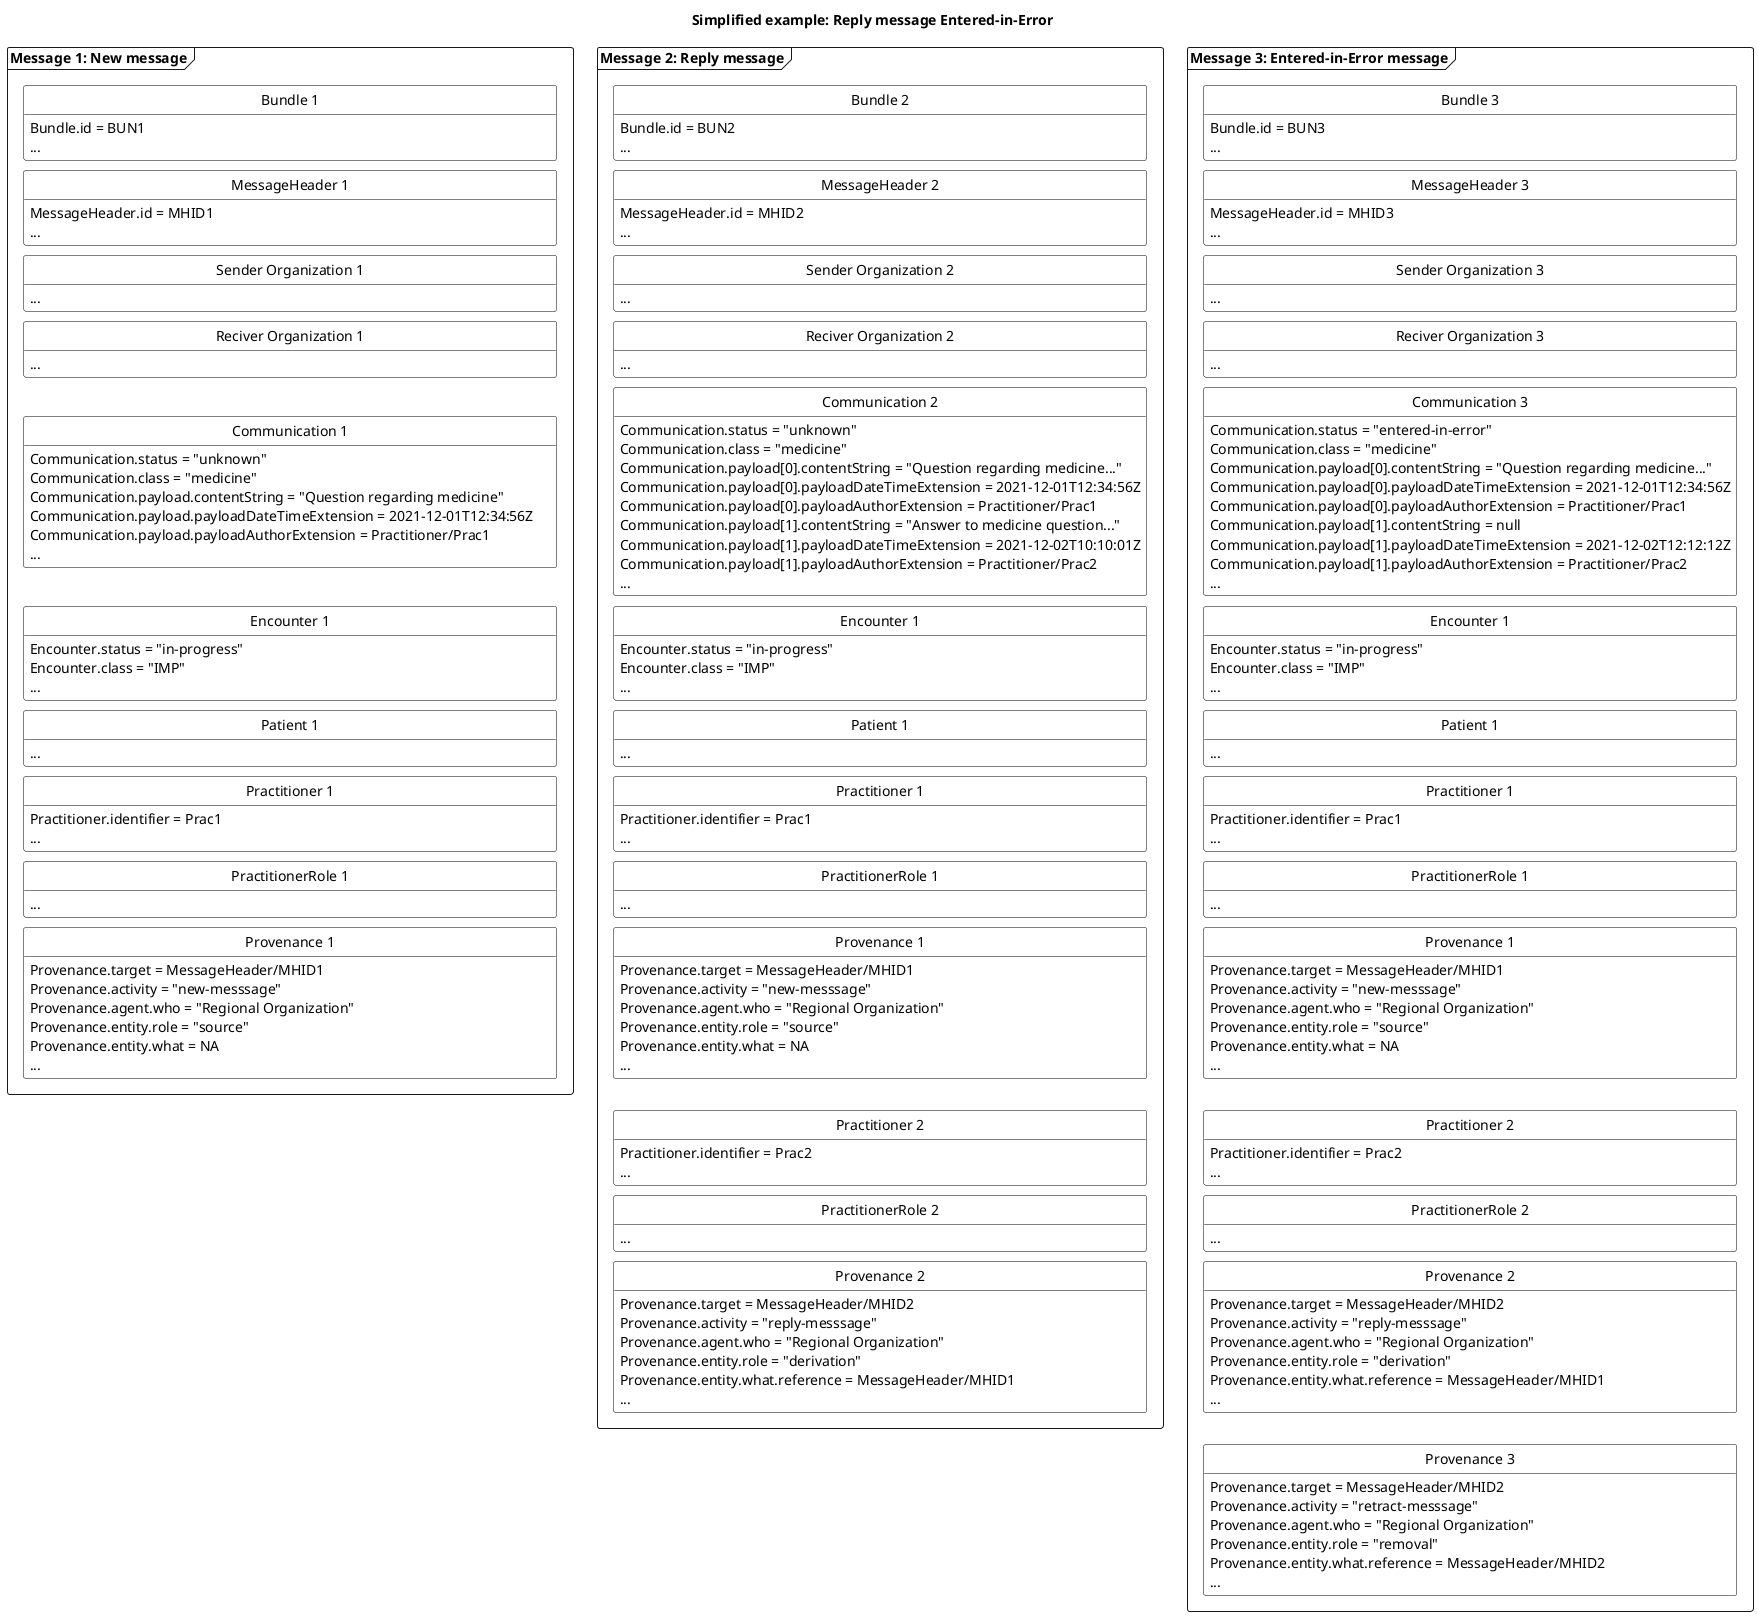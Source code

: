 @startuml CCReplyMessageEnteredInError

'layout
skinparam class {
    BackgroundColor White
    BorderColor Black
    ArrowColor Black
  }
hide circle
hide empty members
skinparam SameClassWidth true
skinparam Ranksep 10


'title
title Simplified example: Reply message Entered-in-Error

'Message 1: New message
package "Message 1: New message" as new <<Frame>>{
    class "Bundle 1" as newB {
        Bundle.id = BUN1
        ...
    }
    class "MessageHeader 1" as newMH{
        MessageHeader.id = MHID1
        ...
    }
    class "Sender Organization 1" as newSOrg{
        ...
    }
    class "Reciver Organization 1" as newROrg{
        ...
    }
    class "Communication 1" as newCom{
        Communication.status = "unknown"
        Communication.class = "medicine"
        Communication.payload.contentString = "Question regarding medicine"
        Communication.payload.payloadDateTimeExtension = 2021-12-01T12:34:56Z
        Communication.payload.payloadAuthorExtension = Practitioner/Prac1
        ...
    }
    class "Encounter 1" as newENC{
        Encounter.status = "in-progress"
        Encounter.class = "IMP"
        ...
    }
    class "Patient 1" as newPT{
        ...
    }
    class "Practitioner 1" as newPrac{
        Practitioner.identifier = Prac1
        ...
    }
    class "PractitionerRole 1" as newPracR{
        ...
    }
    class "Provenance 1" as newPRO{
        Provenance.target = MessageHeader/MHID1
        Provenance.activity = "new-messsage"
        Provenance.agent.who = "Regional Organization"
        Provenance.entity.role = "source"
        Provenance.entity.what = NA
        ...
    }

newB -[hidden]- newMH
newMH -[hidden]- newSOrg
newSOrg-[hidden]-newROrg
newROrg-[hidden]-newCom
newCom -[hidden]- newENC
newENC-[hidden]-newPT
newPT-[hidden]-newPrac
newPrac-[hidden]-newPracR
newPracR-[hidden]-newPRO



}

'Message 2: reply inpatient
package "Message 2: Reply message" as reply <<Frame>>{
    class "Bundle 2" as replyB {
        Bundle.id = BUN2
        ...
    }
    class "MessageHeader 2" as replyMH{
        MessageHeader.id = MHID2
        ...
    }
    class "Sender Organization 2" as replySOrg{
        ...
    }
    class "Reciver Organization 2" as replyROrg{
        ...
    }
    class "Communication 2" as newreplyCom{
        Communication.status = "unknown"
        Communication.class = "medicine"
        Communication.payload[0].contentString = "Question regarding medicine..."
        Communication.payload[0].payloadDateTimeExtension = 2021-12-01T12:34:56Z
        Communication.payload[0].payloadAuthorExtension = Practitioner/Prac1
        Communication.payload[1].contentString = "Answer to medicine question..."
        Communication.payload[1].payloadDateTimeExtension = 2021-12-02T10:10:01Z
        Communication.payload[1].payloadAuthorExtension = Practitioner/Prac2
        ...
    }
    class "Encounter 1" as newreplyENC{
        Encounter.status = "in-progress"
        Encounter.class = "IMP"
        ...
    }
    class "Patient 1" as newreplyPT{
        ...
    }
    class "Practitioner 1" as newreplyPrac{
        Practitioner.identifier = Prac1
        ...
    }
    class "PractitionerRole 1" as newreplyPracR{
        ...
    }
    class "Provenance 1" as newreplyPRO{
        Provenance.target = MessageHeader/MHID1
        Provenance.activity = "new-messsage"
        Provenance.agent.who = "Regional Organization"
        Provenance.entity.role = "source"
        Provenance.entity.what = NA
        ...
    }
    class "Practitioner 2" as replyPrac{
        Practitioner.identifier = Prac2
        ...
    }
    class "PractitionerRole 2" as replyPracR{
        ...
    }    
    class "Provenance 2" as replyPRO{
        Provenance.target = MessageHeader/MHID2
        Provenance.activity = "reply-messsage"
        Provenance.agent.who = "Regional Organization"
        Provenance.entity.role = "derivation"
        Provenance.entity.what.reference = MessageHeader/MHID1
        ...
    }

replyB -[hidden]- replyMH
replyMH -[hidden]- replySOrg
replySOrg-[hidden]-replyROrg
replyROrg-[hidden]-newreplyCom
newreplyCom -[hidden]- newreplyENC
newreplyENC-[hidden]-newreplyPT
newreplyPT-[hidden]-newreplyPrac
newreplyPrac-[hidden]-newreplyPracR
newreplyPracR-[hidden]-newreplyPRO
newreplyPRO-[hidden]-replyPrac
replyPrac-[hidden]-replyPracR
replyPracR-[hidden]-replyPRO
}

'Message 2: Entered in Error message
package "Message 3: Entered-in-Error message" as error <<Frame>>{
    class "Bundle 3" as errorB {
        Bundle.id = BUN3
        ...
    }
    class "MessageHeader 3" as errorMH{
        MessageHeader.id = MHID3
        ...
    }
    class "Sender Organization 3" as errorSOrg{
        ...
    }
    class "Reciver Organization 3" as errorROrg{
        ...
    }
    class "Communication 3" as newerrorCom{
        Communication.status = "entered-in-error"
        Communication.class = "medicine"
        Communication.payload[0].contentString = "Question regarding medicine..."
        Communication.payload[0].payloadDateTimeExtension = 2021-12-01T12:34:56Z
        Communication.payload[0].payloadAuthorExtension = Practitioner/Prac1
        Communication.payload[1].contentString = null
        Communication.payload[1].payloadDateTimeExtension = 2021-12-02T12:12:12Z
        Communication.payload[1].payloadAuthorExtension = Practitioner/Prac2
        ...
    }
    class "Encounter 1" as newerrorENC{
        Encounter.status = "in-progress"
        Encounter.class = "IMP"
        ...
    }
    class "Patient 1" as newerrorPT{
        ...
    }
    class "Practitioner 1" as newerrorPrac{
        Practitioner.identifier = Prac1
        ...
    }
    class "PractitionerRole 1" as newerrorPracR{
        ...
    }
    class "Provenance 1" as newerrorPRO{
        Provenance.target = MessageHeader/MHID1
        Provenance.activity = "new-messsage"
        Provenance.agent.who = "Regional Organization"
        Provenance.entity.role = "source"
        Provenance.entity.what = NA
        ...
    }
    class "Practitioner 2" as replyerrorPrac{
        Practitioner.identifier = Prac2
        ...
    }
    class "PractitionerRole 2" as replyerrorPracR{
        ...
    }    
    class "Provenance 2" as replyerrorPRO{
        Provenance.target = MessageHeader/MHID2
        Provenance.activity = "reply-messsage"
        Provenance.agent.who = "Regional Organization"
        Provenance.entity.role = "derivation"
        Provenance.entity.what.reference = MessageHeader/MHID1
        ...
    }
    class "Provenance 3" as errorPRO{
        Provenance.target = MessageHeader/MHID2
        Provenance.activity = "retract-messsage"
        Provenance.agent.who = "Regional Organization"
        Provenance.entity.role = "removal"
        Provenance.entity.what.reference = MessageHeader/MHID2
        ...
    }

errorB -[hidden]- errorMH
errorMH -[hidden]- errorSOrg
errorSOrg-[hidden]-errorROrg
errorROrg-[hidden]-newerrorCom
newerrorCom -[hidden]- newerrorENC
newerrorENC-[hidden]-newerrorPT
newerrorPT-[hidden]-newerrorPrac
newerrorPrac-[hidden]-newerrorPracR
newerrorPracR-[hidden]-newerrorPRO
newerrorPRO-[hidden]-replyerrorPrac
replyerrorPrac-[hidden]-replyerrorPracR
replyerrorPracR-[hidden]-replyerrorPRO
replyerrorPRO-[hidden]-errorPRO



' pile mellem de to beskeder
' admit --> finished


@enduml






